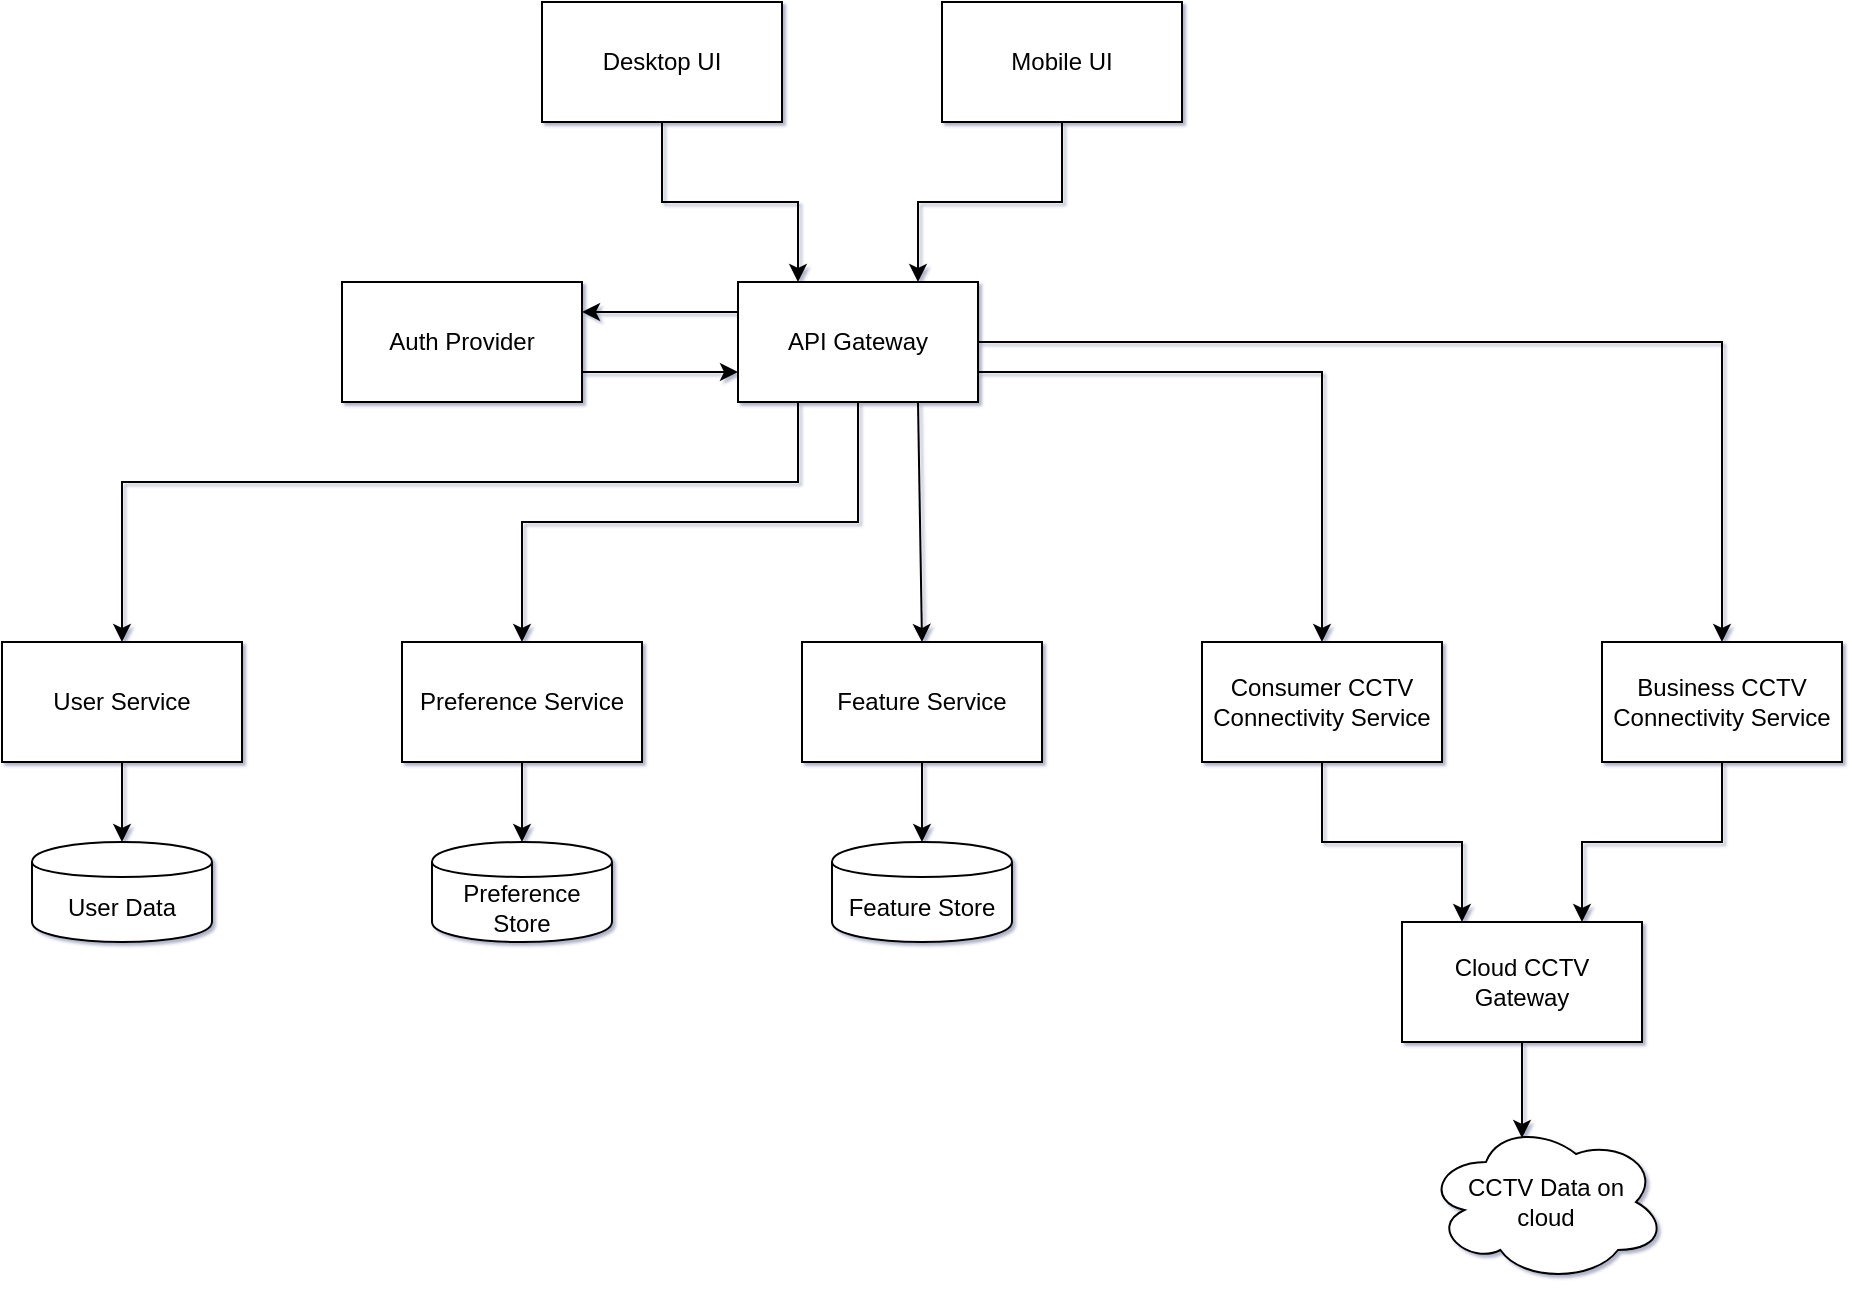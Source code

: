 <mxfile version="14.4.4" type="github" pages="2">
  <diagram id="vnQc-Ibh3bxFLK3tPflv" name="Architecture">
    <mxGraphModel dx="868" dy="492" grid="1" gridSize="10" guides="1" tooltips="1" connect="1" arrows="1" fold="1" page="1" pageScale="1" pageWidth="850" pageHeight="1100" background="none" math="0" shadow="1">
      <root>
        <mxCell id="0" />
        <mxCell id="1" parent="0" />
        <mxCell id="9rL7f96wD4QYRrFU4fa1-5" value="" style="edgeStyle=orthogonalEdgeStyle;rounded=0;orthogonalLoop=1;jettySize=auto;html=1;entryX=0.25;entryY=0;entryDx=0;entryDy=0;" parent="1" source="9rL7f96wD4QYRrFU4fa1-1" target="9rL7f96wD4QYRrFU4fa1-4" edge="1">
          <mxGeometry relative="1" as="geometry" />
        </mxCell>
        <mxCell id="9rL7f96wD4QYRrFU4fa1-1" value="Desktop UI" style="rounded=0;whiteSpace=wrap;html=1;" parent="1" vertex="1">
          <mxGeometry x="360" y="230" width="120" height="60" as="geometry" />
        </mxCell>
        <mxCell id="9rL7f96wD4QYRrFU4fa1-9" value="" style="edgeStyle=orthogonalEdgeStyle;rounded=0;orthogonalLoop=1;jettySize=auto;html=1;entryX=0.75;entryY=0;entryDx=0;entryDy=0;" parent="1" source="9rL7f96wD4QYRrFU4fa1-2" target="9rL7f96wD4QYRrFU4fa1-4" edge="1">
          <mxGeometry relative="1" as="geometry">
            <mxPoint x="620" y="370" as="targetPoint" />
          </mxGeometry>
        </mxCell>
        <mxCell id="9rL7f96wD4QYRrFU4fa1-2" value="Mobile UI" style="whiteSpace=wrap;html=1;rounded=0;" parent="1" vertex="1">
          <mxGeometry x="560" y="230" width="120" height="60" as="geometry" />
        </mxCell>
        <mxCell id="9rL7f96wD4QYRrFU4fa1-11" value="" style="edgeStyle=orthogonalEdgeStyle;rounded=0;orthogonalLoop=1;jettySize=auto;html=1;entryX=1;entryY=0.25;entryDx=0;entryDy=0;exitX=0;exitY=0.25;exitDx=0;exitDy=0;" parent="1" source="9rL7f96wD4QYRrFU4fa1-4" target="9rL7f96wD4QYRrFU4fa1-10" edge="1">
          <mxGeometry relative="1" as="geometry" />
        </mxCell>
        <mxCell id="9rL7f96wD4QYRrFU4fa1-14" value="" style="edgeStyle=orthogonalEdgeStyle;rounded=0;orthogonalLoop=1;jettySize=auto;html=1;exitX=0.25;exitY=1;exitDx=0;exitDy=0;" parent="1" source="9rL7f96wD4QYRrFU4fa1-4" target="9rL7f96wD4QYRrFU4fa1-13" edge="1">
          <mxGeometry relative="1" as="geometry">
            <Array as="points">
              <mxPoint x="488" y="470" />
              <mxPoint x="150" y="470" />
            </Array>
          </mxGeometry>
        </mxCell>
        <mxCell id="9rL7f96wD4QYRrFU4fa1-18" value="" style="edgeStyle=orthogonalEdgeStyle;rounded=0;orthogonalLoop=1;jettySize=auto;html=1;exitX=0.5;exitY=1;exitDx=0;exitDy=0;entryX=0.5;entryY=0;entryDx=0;entryDy=0;" parent="1" source="9rL7f96wD4QYRrFU4fa1-4" target="9rL7f96wD4QYRrFU4fa1-17" edge="1">
          <mxGeometry relative="1" as="geometry">
            <Array as="points">
              <mxPoint x="518" y="490" />
              <mxPoint x="350" y="490" />
            </Array>
          </mxGeometry>
        </mxCell>
        <mxCell id="9rL7f96wD4QYRrFU4fa1-4" value="API Gateway" style="whiteSpace=wrap;html=1;rounded=0;" parent="1" vertex="1">
          <mxGeometry x="458" y="370" width="120" height="60" as="geometry" />
        </mxCell>
        <mxCell id="9rL7f96wD4QYRrFU4fa1-10" value="Auth Provider" style="whiteSpace=wrap;html=1;rounded=0;" parent="1" vertex="1">
          <mxGeometry x="260" y="370" width="120" height="60" as="geometry" />
        </mxCell>
        <mxCell id="9rL7f96wD4QYRrFU4fa1-12" value="" style="endArrow=classic;html=1;exitX=1;exitY=0.75;exitDx=0;exitDy=0;entryX=0;entryY=0.75;entryDx=0;entryDy=0;" parent="1" source="9rL7f96wD4QYRrFU4fa1-10" target="9rL7f96wD4QYRrFU4fa1-4" edge="1">
          <mxGeometry width="50" height="50" relative="1" as="geometry">
            <mxPoint x="400" y="480" as="sourcePoint" />
            <mxPoint x="450" y="430" as="targetPoint" />
          </mxGeometry>
        </mxCell>
        <mxCell id="9rL7f96wD4QYRrFU4fa1-16" value="" style="edgeStyle=orthogonalEdgeStyle;rounded=0;orthogonalLoop=1;jettySize=auto;html=1;" parent="1" source="9rL7f96wD4QYRrFU4fa1-13" target="9rL7f96wD4QYRrFU4fa1-15" edge="1">
          <mxGeometry relative="1" as="geometry" />
        </mxCell>
        <mxCell id="9rL7f96wD4QYRrFU4fa1-13" value="User Service" style="whiteSpace=wrap;html=1;rounded=0;" parent="1" vertex="1">
          <mxGeometry x="90" y="550" width="120" height="60" as="geometry" />
        </mxCell>
        <mxCell id="9rL7f96wD4QYRrFU4fa1-15" value="User Data" style="shape=cylinder;whiteSpace=wrap;html=1;boundedLbl=1;backgroundOutline=1;rounded=0;" parent="1" vertex="1">
          <mxGeometry x="105" y="650" width="90" height="50" as="geometry" />
        </mxCell>
        <mxCell id="9rL7f96wD4QYRrFU4fa1-20" value="" style="edgeStyle=orthogonalEdgeStyle;rounded=0;orthogonalLoop=1;jettySize=auto;html=1;entryX=0.5;entryY=0;entryDx=0;entryDy=0;" parent="1" source="9rL7f96wD4QYRrFU4fa1-17" target="9rL7f96wD4QYRrFU4fa1-21" edge="1">
          <mxGeometry relative="1" as="geometry">
            <mxPoint x="370" y="650" as="targetPoint" />
          </mxGeometry>
        </mxCell>
        <mxCell id="9rL7f96wD4QYRrFU4fa1-17" value="Preference Service" style="whiteSpace=wrap;html=1;rounded=0;" parent="1" vertex="1">
          <mxGeometry x="290" y="550" width="120" height="60" as="geometry" />
        </mxCell>
        <mxCell id="9rL7f96wD4QYRrFU4fa1-21" value="Preference Store" style="shape=cylinder;whiteSpace=wrap;html=1;boundedLbl=1;backgroundOutline=1;rounded=0;" parent="1" vertex="1">
          <mxGeometry x="305" y="650" width="90" height="50" as="geometry" />
        </mxCell>
        <mxCell id="9rL7f96wD4QYRrFU4fa1-22" value="Feature Service" style="whiteSpace=wrap;html=1;rounded=0;" parent="1" vertex="1">
          <mxGeometry x="490" y="550" width="120" height="60" as="geometry" />
        </mxCell>
        <mxCell id="9rL7f96wD4QYRrFU4fa1-23" value="Feature Store" style="shape=cylinder;whiteSpace=wrap;html=1;boundedLbl=1;backgroundOutline=1;rounded=0;" parent="1" vertex="1">
          <mxGeometry x="505" y="650" width="90" height="50" as="geometry" />
        </mxCell>
        <mxCell id="9rL7f96wD4QYRrFU4fa1-24" value="" style="endArrow=classic;html=1;entryX=0.5;entryY=0;entryDx=0;entryDy=0;exitX=0.5;exitY=1;exitDx=0;exitDy=0;" parent="1" source="9rL7f96wD4QYRrFU4fa1-22" target="9rL7f96wD4QYRrFU4fa1-23" edge="1">
          <mxGeometry width="50" height="50" relative="1" as="geometry">
            <mxPoint x="400" y="580" as="sourcePoint" />
            <mxPoint x="450" y="530" as="targetPoint" />
          </mxGeometry>
        </mxCell>
        <mxCell id="9rL7f96wD4QYRrFU4fa1-25" value="" style="endArrow=classic;html=1;entryX=0.5;entryY=0;entryDx=0;entryDy=0;exitX=0.75;exitY=1;exitDx=0;exitDy=0;" parent="1" source="9rL7f96wD4QYRrFU4fa1-4" target="9rL7f96wD4QYRrFU4fa1-22" edge="1">
          <mxGeometry width="50" height="50" relative="1" as="geometry">
            <mxPoint x="400" y="580" as="sourcePoint" />
            <mxPoint x="450" y="530" as="targetPoint" />
            <Array as="points" />
          </mxGeometry>
        </mxCell>
        <mxCell id="Op5MbMbXmZiQbOzADfZq-2" value="" style="edgeStyle=orthogonalEdgeStyle;rounded=0;orthogonalLoop=1;jettySize=auto;html=1;entryX=0.25;entryY=0;entryDx=0;entryDy=0;" edge="1" parent="1" source="9rL7f96wD4QYRrFU4fa1-26" target="Op5MbMbXmZiQbOzADfZq-1">
          <mxGeometry relative="1" as="geometry" />
        </mxCell>
        <mxCell id="9rL7f96wD4QYRrFU4fa1-26" value="Consumer CCTV Connectivity Service" style="whiteSpace=wrap;html=1;rounded=0;" parent="1" vertex="1">
          <mxGeometry x="690" y="550" width="120" height="60" as="geometry" />
        </mxCell>
        <mxCell id="9rL7f96wD4QYRrFU4fa1-27" value="" style="endArrow=classic;html=1;entryX=0.5;entryY=0;entryDx=0;entryDy=0;exitX=1;exitY=0.75;exitDx=0;exitDy=0;rounded=0;" parent="1" source="9rL7f96wD4QYRrFU4fa1-4" target="9rL7f96wD4QYRrFU4fa1-26" edge="1">
          <mxGeometry width="50" height="50" relative="1" as="geometry">
            <mxPoint x="578" y="440" as="sourcePoint" />
            <mxPoint x="670" y="520" as="targetPoint" />
            <Array as="points">
              <mxPoint x="750" y="415" />
            </Array>
          </mxGeometry>
        </mxCell>
        <mxCell id="Op5MbMbXmZiQbOzADfZq-4" value="" style="edgeStyle=orthogonalEdgeStyle;rounded=0;orthogonalLoop=1;jettySize=auto;html=1;entryX=0.75;entryY=0;entryDx=0;entryDy=0;" edge="1" parent="1" source="9rL7f96wD4QYRrFU4fa1-28" target="Op5MbMbXmZiQbOzADfZq-1">
          <mxGeometry relative="1" as="geometry">
            <mxPoint x="950" y="690" as="targetPoint" />
          </mxGeometry>
        </mxCell>
        <mxCell id="9rL7f96wD4QYRrFU4fa1-28" value="Business CCTV Connectivity Service" style="whiteSpace=wrap;html=1;rounded=0;" parent="1" vertex="1">
          <mxGeometry x="890" y="550" width="120" height="60" as="geometry" />
        </mxCell>
        <mxCell id="9rL7f96wD4QYRrFU4fa1-29" value="" style="endArrow=classic;html=1;entryX=0.5;entryY=0;entryDx=0;entryDy=0;exitX=1;exitY=0.5;exitDx=0;exitDy=0;rounded=0;" parent="1" source="9rL7f96wD4QYRrFU4fa1-4" target="9rL7f96wD4QYRrFU4fa1-28" edge="1">
          <mxGeometry width="50" height="50" relative="1" as="geometry">
            <mxPoint x="630" y="570" as="sourcePoint" />
            <mxPoint x="680" y="520" as="targetPoint" />
            <Array as="points">
              <mxPoint x="950" y="400" />
            </Array>
          </mxGeometry>
        </mxCell>
        <mxCell id="Op5MbMbXmZiQbOzADfZq-6" value="" style="edgeStyle=orthogonalEdgeStyle;rounded=0;orthogonalLoop=1;jettySize=auto;html=1;entryX=0.4;entryY=0.1;entryDx=0;entryDy=0;entryPerimeter=0;" edge="1" parent="1" source="Op5MbMbXmZiQbOzADfZq-1" target="Op5MbMbXmZiQbOzADfZq-7">
          <mxGeometry relative="1" as="geometry">
            <mxPoint x="850" y="830" as="targetPoint" />
          </mxGeometry>
        </mxCell>
        <mxCell id="Op5MbMbXmZiQbOzADfZq-1" value="Cloud CCTV Gateway" style="whiteSpace=wrap;html=1;rounded=0;" vertex="1" parent="1">
          <mxGeometry x="790" y="690" width="120" height="60" as="geometry" />
        </mxCell>
        <mxCell id="Op5MbMbXmZiQbOzADfZq-7" value="CCTV Data on&lt;br&gt;cloud" style="ellipse;shape=cloud;whiteSpace=wrap;html=1;" vertex="1" parent="1">
          <mxGeometry x="802" y="790" width="120" height="80" as="geometry" />
        </mxCell>
      </root>
    </mxGraphModel>
  </diagram>
  <diagram id="49Hwc5F3oOfdhoQqVnAH" name="Monitoring">
    <mxGraphModel dx="868" dy="492" grid="1" gridSize="10" guides="1" tooltips="1" connect="1" arrows="1" fold="1" page="1" pageScale="1" pageWidth="850" pageHeight="1100" math="0" shadow="0">
      <root>
        <mxCell id="sIXcrMZDs_pwGHRsb5xM-0" />
        <mxCell id="sIXcrMZDs_pwGHRsb5xM-1" parent="sIXcrMZDs_pwGHRsb5xM-0" />
        <mxCell id="sIXcrMZDs_pwGHRsb5xM-4" value="" style="edgeStyle=orthogonalEdgeStyle;rounded=0;orthogonalLoop=1;jettySize=auto;html=1;" parent="sIXcrMZDs_pwGHRsb5xM-1" source="sIXcrMZDs_pwGHRsb5xM-2" target="sIXcrMZDs_pwGHRsb5xM-3" edge="1">
          <mxGeometry relative="1" as="geometry" />
        </mxCell>
        <mxCell id="sIXcrMZDs_pwGHRsb5xM-2" value="Prometheus" style="rounded=0;whiteSpace=wrap;html=1;" parent="sIXcrMZDs_pwGHRsb5xM-1" vertex="1">
          <mxGeometry x="160" y="210" width="120" height="60" as="geometry" />
        </mxCell>
        <mxCell id="sIXcrMZDs_pwGHRsb5xM-8" value="" style="edgeStyle=orthogonalEdgeStyle;rounded=0;orthogonalLoop=1;jettySize=auto;html=1;" parent="sIXcrMZDs_pwGHRsb5xM-1" source="sIXcrMZDs_pwGHRsb5xM-3" target="sIXcrMZDs_pwGHRsb5xM-6" edge="1">
          <mxGeometry relative="1" as="geometry" />
        </mxCell>
        <mxCell id="sIXcrMZDs_pwGHRsb5xM-3" value="Grafana" style="whiteSpace=wrap;html=1;rounded=0;" parent="sIXcrMZDs_pwGHRsb5xM-1" vertex="1">
          <mxGeometry x="360" y="210" width="120" height="60" as="geometry" />
        </mxCell>
        <mxCell id="sIXcrMZDs_pwGHRsb5xM-7" value="" style="edgeStyle=orthogonalEdgeStyle;rounded=0;orthogonalLoop=1;jettySize=auto;html=1;entryX=1;entryY=0.5;entryDx=0;entryDy=0;" parent="sIXcrMZDs_pwGHRsb5xM-1" source="sIXcrMZDs_pwGHRsb5xM-5" target="sIXcrMZDs_pwGHRsb5xM-6" edge="1">
          <mxGeometry relative="1" as="geometry" />
        </mxCell>
        <mxCell id="sIXcrMZDs_pwGHRsb5xM-5" value="Splunk/Logstash" style="rounded=0;whiteSpace=wrap;html=1;" parent="sIXcrMZDs_pwGHRsb5xM-1" vertex="1">
          <mxGeometry x="560" y="210" width="120" height="60" as="geometry" />
        </mxCell>
        <mxCell id="sIXcrMZDs_pwGHRsb5xM-6" value="Alert Service" style="whiteSpace=wrap;html=1;rounded=0;" parent="sIXcrMZDs_pwGHRsb5xM-1" vertex="1">
          <mxGeometry x="360" y="370" width="120" height="60" as="geometry" />
        </mxCell>
      </root>
    </mxGraphModel>
  </diagram>
</mxfile>

